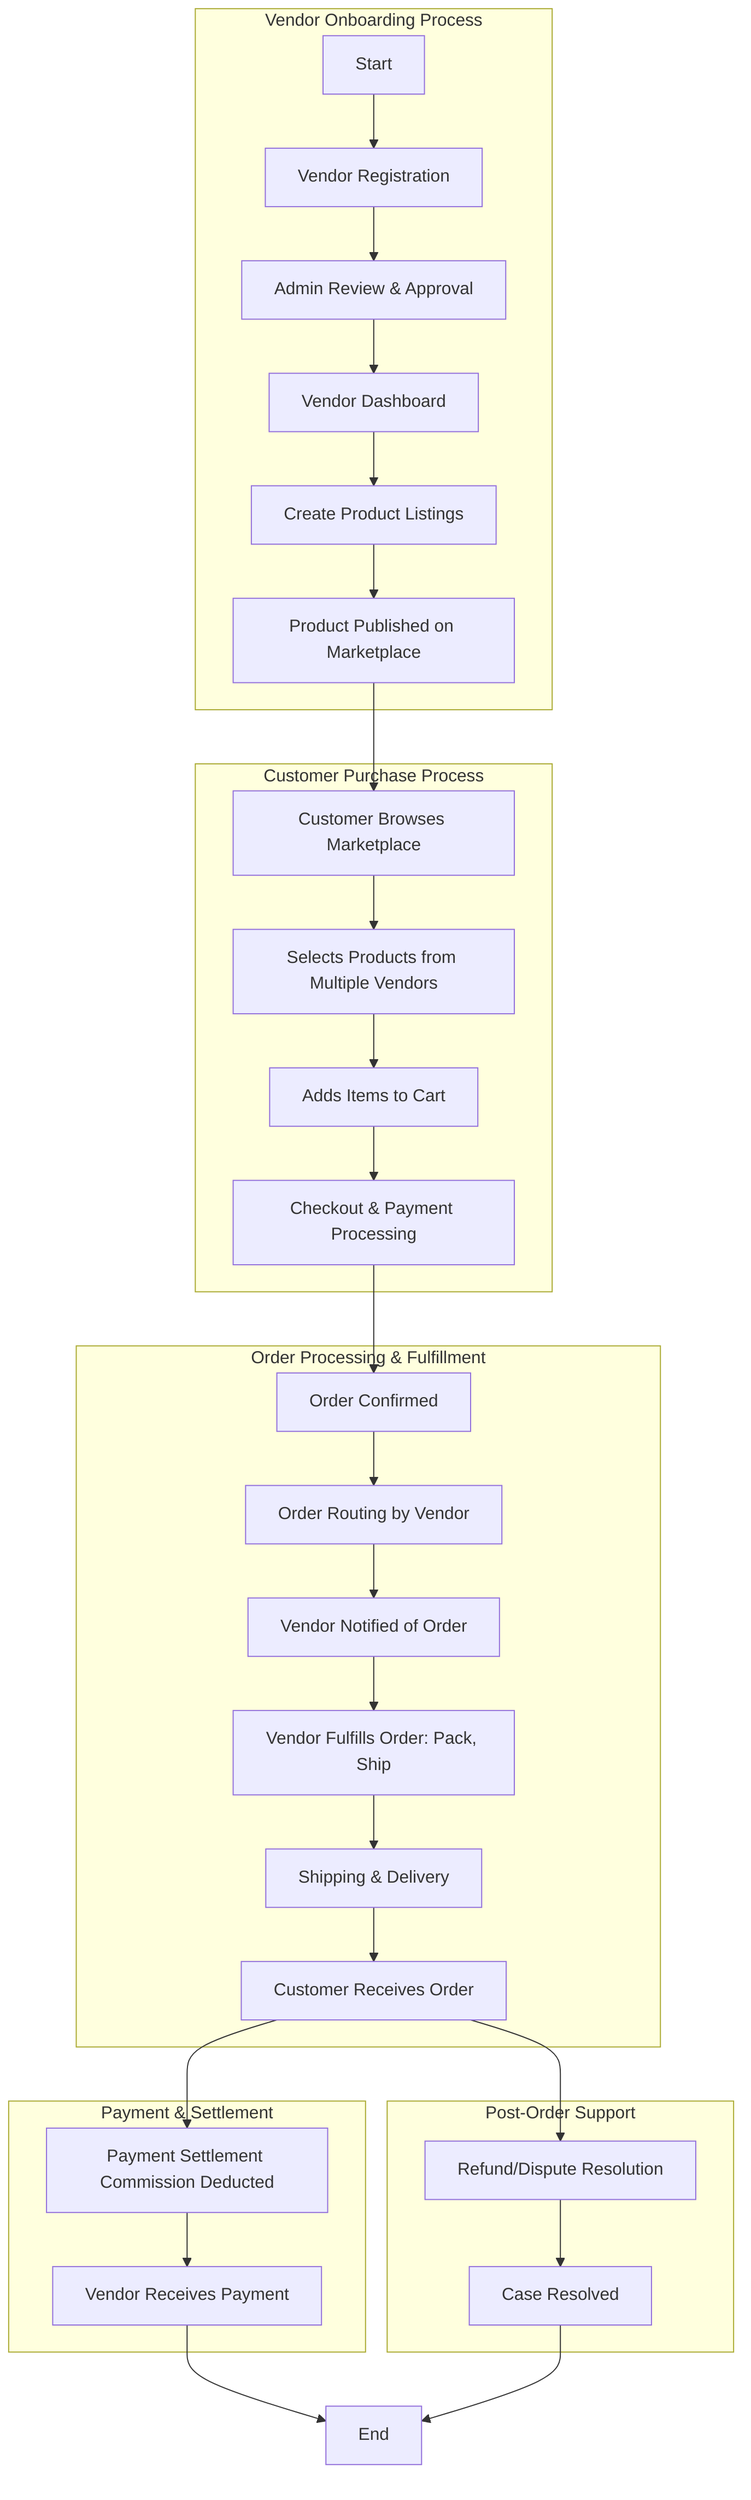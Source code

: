 flowchart TD
    subgraph Vendor Onboarding Process
        A[Start] --> B[Vendor Registration]
        B --> C[Admin Review & Approval]
        C --> D[Vendor Dashboard]
        D --> E[Create Product Listings]
        E --> F[Product Published on Marketplace]
    end

    subgraph Customer Purchase Process
        F --> G[Customer Browses Marketplace]
        G --> H[Selects Products from Multiple Vendors]
        H --> I[Adds Items to Cart]
        I --> J[Checkout & Payment Processing]
    end

    subgraph Order Processing & Fulfillment
        J --> K[Order Confirmed]
        K --> L[Order Routing by Vendor]
        L --> M[Vendor Notified of Order]
        M --> N[Vendor Fulfills Order: Pack, Ship]
        N --> O[Shipping & Delivery]
        O --> P[Customer Receives Order]
    end

    subgraph Payment & Settlement
        P --> Q[Payment Settlement Commission Deducted]
        Q --> R[Vendor Receives Payment]
    end

    subgraph Post-Order Support
        P --> S[Refund/Dispute Resolution]
        S --> T[Case Resolved]
    end

    R --> U[End]
    T --> U[End]